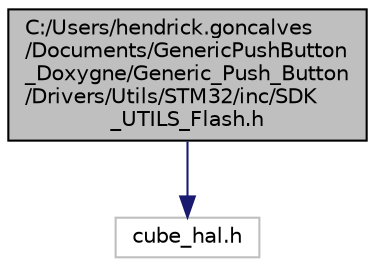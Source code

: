 digraph "C:/Users/hendrick.goncalves/Documents/GenericPushButton_Doxygne/Generic_Push_Button/Drivers/Utils/STM32/inc/SDK_UTILS_Flash.h"
{
 // LATEX_PDF_SIZE
  edge [fontname="Helvetica",fontsize="10",labelfontname="Helvetica",labelfontsize="10"];
  node [fontname="Helvetica",fontsize="10",shape=record];
  Node1 [label="C:/Users/hendrick.goncalves\l/Documents/GenericPushButton\l_Doxygne/Generic_Push_Button\l/Drivers/Utils/STM32/inc/SDK\l_UTILS_Flash.h",height=0.2,width=0.4,color="black", fillcolor="grey75", style="filled", fontcolor="black",tooltip=" "];
  Node1 -> Node2 [color="midnightblue",fontsize="10",style="solid",fontname="Helvetica"];
  Node2 [label="cube_hal.h",height=0.2,width=0.4,color="grey75", fillcolor="white", style="filled",tooltip=" "];
}
